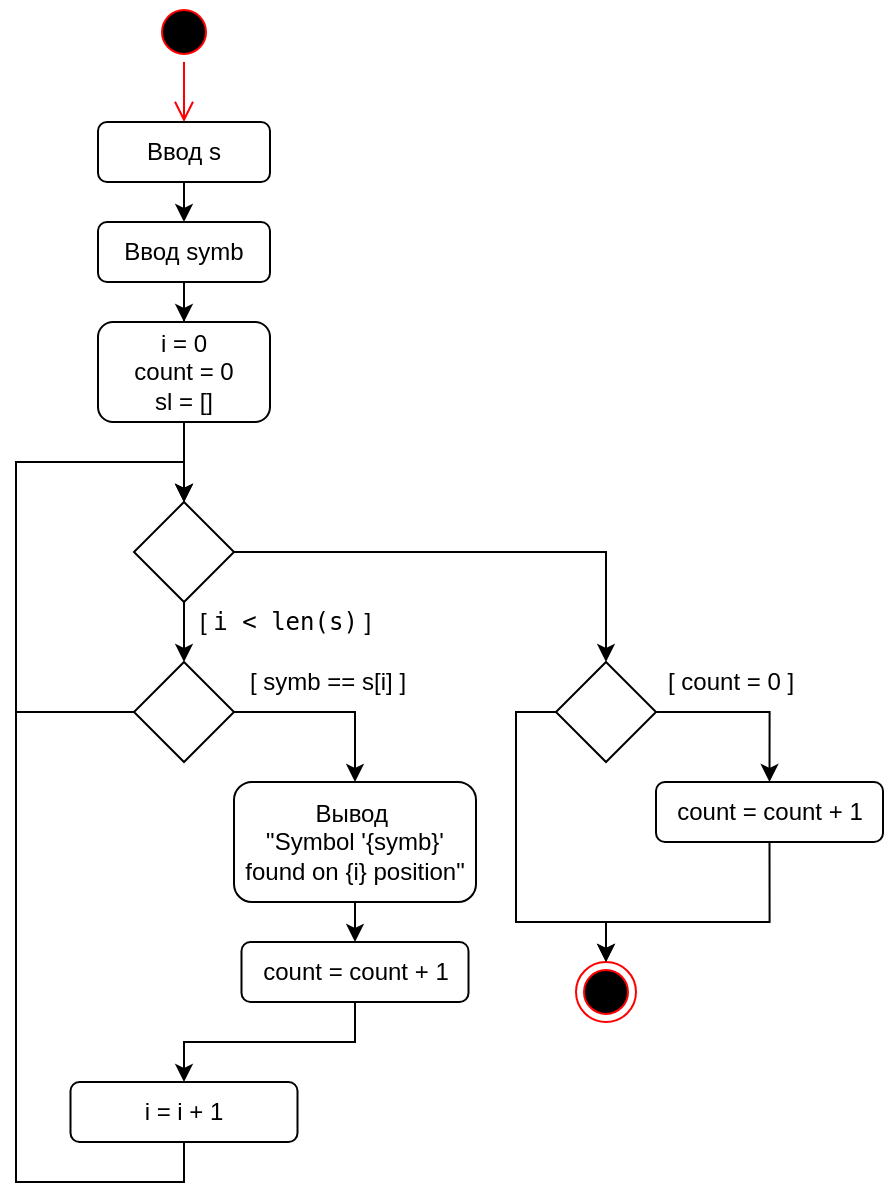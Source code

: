 <mxfile version="14.1.8" type="device"><diagram id="1vlLIer6hBlx75OWXwiA" name="Страница 1"><mxGraphModel dx="1296" dy="802" grid="1" gridSize="10" guides="1" tooltips="1" connect="1" arrows="1" fold="1" page="1" pageScale="1" pageWidth="827" pageHeight="1169" math="0" shadow="0"><root><mxCell id="0"/><mxCell id="1" parent="0"/><mxCell id="stEcUqE0RCLVAdrh38Vb-1" value="" style="ellipse;html=1;shape=startState;fillColor=#000000;strokeColor=#ff0000;" vertex="1" parent="1"><mxGeometry x="289" y="50" width="30" height="30" as="geometry"/></mxCell><mxCell id="stEcUqE0RCLVAdrh38Vb-2" value="" style="edgeStyle=orthogonalEdgeStyle;html=1;verticalAlign=bottom;endArrow=open;endSize=8;strokeColor=#ff0000;entryX=0.5;entryY=0;entryDx=0;entryDy=0;" edge="1" source="stEcUqE0RCLVAdrh38Vb-1" parent="1" target="stEcUqE0RCLVAdrh38Vb-4"><mxGeometry relative="1" as="geometry"><mxPoint x="304" y="140" as="targetPoint"/></mxGeometry></mxCell><mxCell id="stEcUqE0RCLVAdrh38Vb-3" value="" style="ellipse;html=1;shape=endState;fillColor=#000000;strokeColor=#ff0000;" vertex="1" parent="1"><mxGeometry x="500" y="530" width="30" height="30" as="geometry"/></mxCell><mxCell id="stEcUqE0RCLVAdrh38Vb-6" style="edgeStyle=orthogonalEdgeStyle;rounded=0;orthogonalLoop=1;jettySize=auto;html=1;exitX=0.5;exitY=1;exitDx=0;exitDy=0;entryX=0.5;entryY=0;entryDx=0;entryDy=0;" edge="1" parent="1" source="stEcUqE0RCLVAdrh38Vb-4" target="stEcUqE0RCLVAdrh38Vb-5"><mxGeometry relative="1" as="geometry"/></mxCell><mxCell id="stEcUqE0RCLVAdrh38Vb-4" value="Ввод s" style="rounded=1;whiteSpace=wrap;html=1;" vertex="1" parent="1"><mxGeometry x="261" y="110" width="86" height="30" as="geometry"/></mxCell><mxCell id="stEcUqE0RCLVAdrh38Vb-8" style="edgeStyle=orthogonalEdgeStyle;rounded=0;orthogonalLoop=1;jettySize=auto;html=1;exitX=0.5;exitY=1;exitDx=0;exitDy=0;fontFamily=Helvetica;fontColor=#000000;" edge="1" parent="1" source="stEcUqE0RCLVAdrh38Vb-5" target="stEcUqE0RCLVAdrh38Vb-7"><mxGeometry relative="1" as="geometry"/></mxCell><mxCell id="stEcUqE0RCLVAdrh38Vb-5" value="Ввод symb" style="rounded=1;whiteSpace=wrap;html=1;" vertex="1" parent="1"><mxGeometry x="261" y="160" width="86" height="30" as="geometry"/></mxCell><mxCell id="stEcUqE0RCLVAdrh38Vb-10" style="edgeStyle=orthogonalEdgeStyle;rounded=0;orthogonalLoop=1;jettySize=auto;html=1;exitX=0.5;exitY=1;exitDx=0;exitDy=0;entryX=0.5;entryY=0;entryDx=0;entryDy=0;fontFamily=Helvetica;fontColor=#000000;" edge="1" parent="1" source="stEcUqE0RCLVAdrh38Vb-7" target="stEcUqE0RCLVAdrh38Vb-9"><mxGeometry relative="1" as="geometry"/></mxCell><mxCell id="stEcUqE0RCLVAdrh38Vb-7" value="&lt;div style=&quot;&quot;&gt;i = &lt;span style=&quot;&quot;&gt;0&lt;br&gt;&lt;/span&gt;count = &lt;span style=&quot;&quot;&gt;0&lt;br&gt;&lt;/span&gt;sl = []&lt;/div&gt;" style="rounded=1;whiteSpace=wrap;html=1;fontFamily=Helvetica;labelBackgroundColor=none;" vertex="1" parent="1"><mxGeometry x="261" y="210" width="86" height="50" as="geometry"/></mxCell><mxCell id="stEcUqE0RCLVAdrh38Vb-13" style="edgeStyle=orthogonalEdgeStyle;rounded=0;orthogonalLoop=1;jettySize=auto;html=1;exitX=1;exitY=0.5;exitDx=0;exitDy=0;entryX=0.5;entryY=0;entryDx=0;entryDy=0;fontFamily=Helvetica;fontColor=#000000;" edge="1" parent="1" source="stEcUqE0RCLVAdrh38Vb-9" target="stEcUqE0RCLVAdrh38Vb-12"><mxGeometry relative="1" as="geometry"/></mxCell><mxCell id="stEcUqE0RCLVAdrh38Vb-18" style="edgeStyle=orthogonalEdgeStyle;rounded=0;orthogonalLoop=1;jettySize=auto;html=1;exitX=0.5;exitY=1;exitDx=0;exitDy=0;entryX=0.5;entryY=0;entryDx=0;entryDy=0;fontFamily=Helvetica;fontColor=#000000;" edge="1" parent="1" source="stEcUqE0RCLVAdrh38Vb-9" target="stEcUqE0RCLVAdrh38Vb-16"><mxGeometry relative="1" as="geometry"/></mxCell><mxCell id="stEcUqE0RCLVAdrh38Vb-9" value="" style="rhombus;whiteSpace=wrap;html=1;labelBackgroundColor=none;fontFamily=Helvetica;fontColor=#000000;" vertex="1" parent="1"><mxGeometry x="279" y="300" width="50" height="50" as="geometry"/></mxCell><mxCell id="stEcUqE0RCLVAdrh38Vb-29" style="edgeStyle=orthogonalEdgeStyle;rounded=0;orthogonalLoop=1;jettySize=auto;html=1;exitX=0;exitY=0.5;exitDx=0;exitDy=0;entryX=0.5;entryY=0;entryDx=0;entryDy=0;fontFamily=Helvetica;fontColor=#000000;" edge="1" parent="1" source="stEcUqE0RCLVAdrh38Vb-12" target="stEcUqE0RCLVAdrh38Vb-3"><mxGeometry relative="1" as="geometry"><Array as="points"><mxPoint x="470" y="405"/><mxPoint x="470" y="510"/><mxPoint x="515" y="510"/></Array></mxGeometry></mxCell><mxCell id="stEcUqE0RCLVAdrh38Vb-32" style="edgeStyle=orthogonalEdgeStyle;rounded=0;orthogonalLoop=1;jettySize=auto;html=1;exitX=1;exitY=0.5;exitDx=0;exitDy=0;entryX=0.5;entryY=0;entryDx=0;entryDy=0;fontFamily=Helvetica;fontColor=#000000;" edge="1" parent="1" source="stEcUqE0RCLVAdrh38Vb-12" target="stEcUqE0RCLVAdrh38Vb-31"><mxGeometry relative="1" as="geometry"/></mxCell><mxCell id="stEcUqE0RCLVAdrh38Vb-12" value="" style="rhombus;whiteSpace=wrap;html=1;labelBackgroundColor=none;fontFamily=Helvetica;fontColor=#000000;" vertex="1" parent="1"><mxGeometry x="490" y="380" width="50" height="50" as="geometry"/></mxCell><mxCell id="stEcUqE0RCLVAdrh38Vb-19" style="edgeStyle=orthogonalEdgeStyle;rounded=0;orthogonalLoop=1;jettySize=auto;html=1;exitX=1;exitY=0.5;exitDx=0;exitDy=0;entryX=0.5;entryY=0;entryDx=0;entryDy=0;fontFamily=Helvetica;fontColor=#000000;" edge="1" parent="1" source="stEcUqE0RCLVAdrh38Vb-16" target="stEcUqE0RCLVAdrh38Vb-17"><mxGeometry relative="1" as="geometry"/></mxCell><mxCell id="stEcUqE0RCLVAdrh38Vb-26" style="edgeStyle=orthogonalEdgeStyle;rounded=0;orthogonalLoop=1;jettySize=auto;html=1;exitX=0;exitY=0.5;exitDx=0;exitDy=0;entryX=0.5;entryY=0;entryDx=0;entryDy=0;fontFamily=Helvetica;fontColor=#000000;" edge="1" parent="1" source="stEcUqE0RCLVAdrh38Vb-16" target="stEcUqE0RCLVAdrh38Vb-9"><mxGeometry relative="1" as="geometry"><Array as="points"><mxPoint x="220" y="405"/><mxPoint x="220" y="280"/><mxPoint x="304" y="280"/></Array></mxGeometry></mxCell><mxCell id="stEcUqE0RCLVAdrh38Vb-16" value="" style="rhombus;whiteSpace=wrap;html=1;labelBackgroundColor=none;fontFamily=Helvetica;fontColor=#000000;" vertex="1" parent="1"><mxGeometry x="279" y="380" width="50" height="50" as="geometry"/></mxCell><mxCell id="stEcUqE0RCLVAdrh38Vb-21" style="edgeStyle=orthogonalEdgeStyle;rounded=0;orthogonalLoop=1;jettySize=auto;html=1;exitX=0.5;exitY=1;exitDx=0;exitDy=0;entryX=0.5;entryY=0;entryDx=0;entryDy=0;fontFamily=Helvetica;fontColor=#000000;" edge="1" parent="1" source="stEcUqE0RCLVAdrh38Vb-17" target="stEcUqE0RCLVAdrh38Vb-20"><mxGeometry relative="1" as="geometry"/></mxCell><mxCell id="stEcUqE0RCLVAdrh38Vb-17" value="Вывод&amp;nbsp;&lt;br&gt;&quot;&lt;span style=&quot;&quot;&gt;Symbol '&lt;/span&gt;&lt;span style=&quot;&quot;&gt;{&lt;/span&gt;&lt;span style=&quot;&quot;&gt;symb&lt;/span&gt;&lt;span style=&quot;&quot;&gt;}&lt;/span&gt;&lt;span style=&quot;&quot;&gt;' found on &lt;/span&gt;&lt;span style=&quot;&quot;&gt;{&lt;/span&gt;&lt;span style=&quot;&quot;&gt;i&lt;/span&gt;&lt;span style=&quot;&quot;&gt;}&lt;/span&gt;&lt;span style=&quot;&quot;&gt; position&quot;&lt;/span&gt;" style="rounded=1;whiteSpace=wrap;html=1;fontFamily=Helvetica;labelBackgroundColor=none;align=center;" vertex="1" parent="1"><mxGeometry x="329" y="440" width="121" height="60" as="geometry"/></mxCell><mxCell id="stEcUqE0RCLVAdrh38Vb-23" style="edgeStyle=orthogonalEdgeStyle;rounded=0;orthogonalLoop=1;jettySize=auto;html=1;exitX=0.5;exitY=1;exitDx=0;exitDy=0;entryX=0.5;entryY=0;entryDx=0;entryDy=0;fontFamily=Helvetica;fontColor=#000000;" edge="1" parent="1" source="stEcUqE0RCLVAdrh38Vb-20" target="stEcUqE0RCLVAdrh38Vb-22"><mxGeometry relative="1" as="geometry"/></mxCell><mxCell id="stEcUqE0RCLVAdrh38Vb-20" value="count = count + 1" style="rounded=1;whiteSpace=wrap;html=1;" vertex="1" parent="1"><mxGeometry x="332.75" y="520" width="113.5" height="30" as="geometry"/></mxCell><mxCell id="stEcUqE0RCLVAdrh38Vb-24" style="edgeStyle=orthogonalEdgeStyle;rounded=0;orthogonalLoop=1;jettySize=auto;html=1;exitX=0.5;exitY=1;exitDx=0;exitDy=0;entryX=0.5;entryY=0;entryDx=0;entryDy=0;fontFamily=Helvetica;fontColor=#000000;" edge="1" parent="1" source="stEcUqE0RCLVAdrh38Vb-22" target="stEcUqE0RCLVAdrh38Vb-9"><mxGeometry relative="1" as="geometry"><Array as="points"><mxPoint x="304" y="640"/><mxPoint x="220" y="640"/><mxPoint x="220" y="280"/><mxPoint x="304" y="280"/></Array></mxGeometry></mxCell><mxCell id="stEcUqE0RCLVAdrh38Vb-22" value="i = i + 1" style="rounded=1;whiteSpace=wrap;html=1;" vertex="1" parent="1"><mxGeometry x="247.25" y="590" width="113.5" height="30" as="geometry"/></mxCell><mxCell id="stEcUqE0RCLVAdrh38Vb-27" value="&lt;div style=&quot;&quot;&gt;[ symb == s[i] ]&lt;/div&gt;" style="text;whiteSpace=wrap;html=1;fontFamily=Helvetica;verticalAlign=middle;align=left;labelBackgroundColor=none;" vertex="1" parent="1"><mxGeometry x="334.5" y="380" width="110" height="20" as="geometry"/></mxCell><mxCell id="stEcUqE0RCLVAdrh38Vb-28" value="&lt;div&gt;[&amp;nbsp;&lt;span style=&quot;font-family: &amp;quot;jetbrains mono&amp;quot;, monospace;&quot;&gt;i &amp;lt; &lt;/span&gt;&lt;span style=&quot;font-family: &amp;quot;jetbrains mono&amp;quot;, monospace;&quot;&gt;len&lt;/span&gt;&lt;span style=&quot;font-family: &amp;quot;jetbrains mono&amp;quot;, monospace;&quot;&gt;(s)&lt;/span&gt;&lt;span&gt;&amp;nbsp;]&lt;/span&gt;&lt;/div&gt;" style="text;whiteSpace=wrap;html=1;fontFamily=Helvetica;verticalAlign=middle;align=left;labelBackgroundColor=none;" vertex="1" parent="1"><mxGeometry x="310" y="350" width="110" height="20" as="geometry"/></mxCell><mxCell id="stEcUqE0RCLVAdrh38Vb-33" style="edgeStyle=orthogonalEdgeStyle;rounded=0;orthogonalLoop=1;jettySize=auto;html=1;exitX=0.5;exitY=1;exitDx=0;exitDy=0;entryX=0.5;entryY=0;entryDx=0;entryDy=0;fontFamily=Helvetica;fontColor=#000000;" edge="1" parent="1" source="stEcUqE0RCLVAdrh38Vb-31" target="stEcUqE0RCLVAdrh38Vb-3"><mxGeometry relative="1" as="geometry"><Array as="points"><mxPoint x="597" y="510"/><mxPoint x="515" y="510"/></Array></mxGeometry></mxCell><mxCell id="stEcUqE0RCLVAdrh38Vb-31" value="count = count + 1" style="rounded=1;whiteSpace=wrap;html=1;" vertex="1" parent="1"><mxGeometry x="540" y="440" width="113.5" height="30" as="geometry"/></mxCell><mxCell id="stEcUqE0RCLVAdrh38Vb-34" value="&lt;div&gt;[ count = 0 ]&lt;/div&gt;" style="text;whiteSpace=wrap;html=1;fontFamily=Helvetica;verticalAlign=middle;align=left;labelBackgroundColor=none;" vertex="1" parent="1"><mxGeometry x="543.5" y="380" width="110" height="20" as="geometry"/></mxCell></root></mxGraphModel></diagram></mxfile>